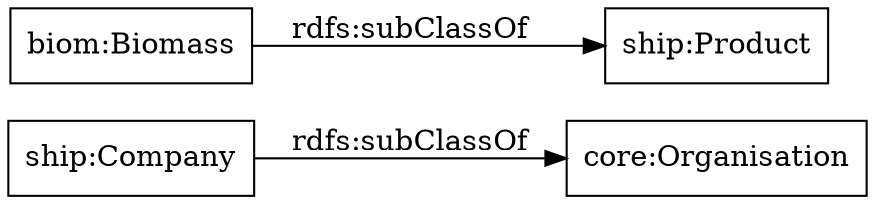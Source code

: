 digraph ar2dtool_diagram { 
rankdir=LR;
size="1000"
node [shape = rectangle, color="black"]; "core:Organisation" "ship:Product" "ship:Company" "biom:Biomass" ; /*classes style*/
	"biom:Biomass" -> "ship:Product" [ label = "rdfs:subClassOf" ];
	"ship:Company" -> "core:Organisation" [ label = "rdfs:subClassOf" ];

}
